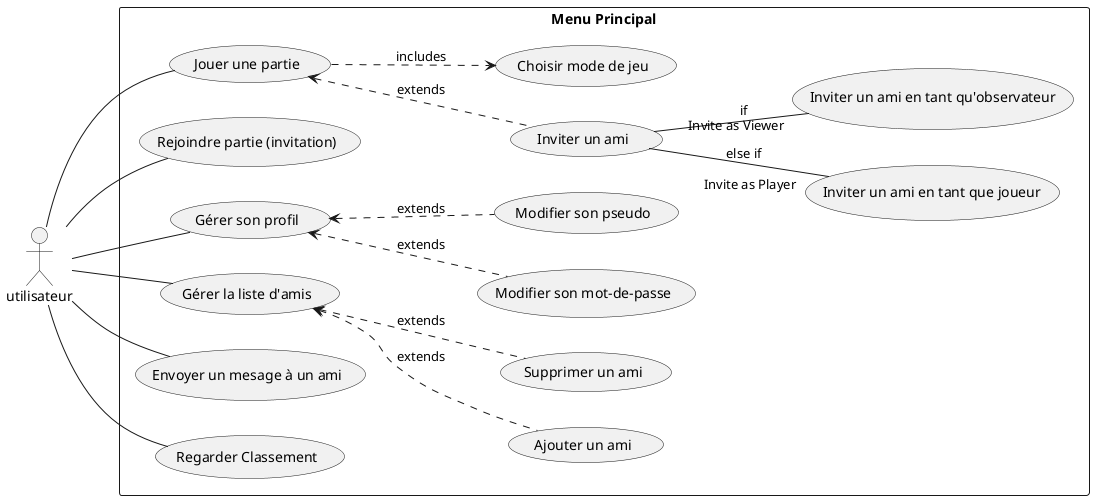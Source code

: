 @startuml

'common usecase for manage_friendlist and send_message

left to right direction
actor "utilisateur" as user

rectangle "Menu Principal" as main_menu {
    '### Game
    usecase "Jouer une partie" as play_game
    usecase "Rejoindre partie (invitation)" as join_friend_game
    usecase "Inviter un ami" as invite_friend
    'Game options
    usecase "Choisir mode de jeu" as choose_gamemode

    '### Social
    usecase "Gérer son profil" as manage_profile
    usecase "Gérer la liste d'amis" as manage_friendlist
    usecase "Envoyer un mesage à un ami" as chat_with_friend
    'Manage profile options
    usecase "Modifier son mot-de-passe" as change_password
    usecase "Modifier son pseudo" as change_nickname
    'Manage friend list options
    usecase "Ajouter un ami" as add_friend
    usecase "Supprimer un ami" as remove_friend
    'Invite Friend Options
    usecase "Inviter un ami en tant que joueur" as invite_friend_as_player
    usecase "Inviter un ami en tant qu'observateur" as invite_friend_as_viewer

    '### Ranking
    usecase "Regarder Classement" as view_ranking

    (play_game) <-. (invite_friend): extends
    (play_game) .-> (choose_gamemode): includes
    (manage_friendlist) <-. (add_friend): extends
    (manage_friendlist) <-. (remove_friend): extends
    (manage_profile) <-. (change_password): extends
    (manage_profile) <-. (change_nickname): extends
}

'TODO: This should be a logical XOR
invite_friend -- invite_friend_as_player : else if "Invite as Player"
invite_friend -- invite_friend_as_viewer : if "Invite as Viewer"

user -- play_game
user -- join_friend_game

user -- manage_profile
user -- manage_friendlist
user -- chat_with_friend

user -- view_ranking


@enduml
